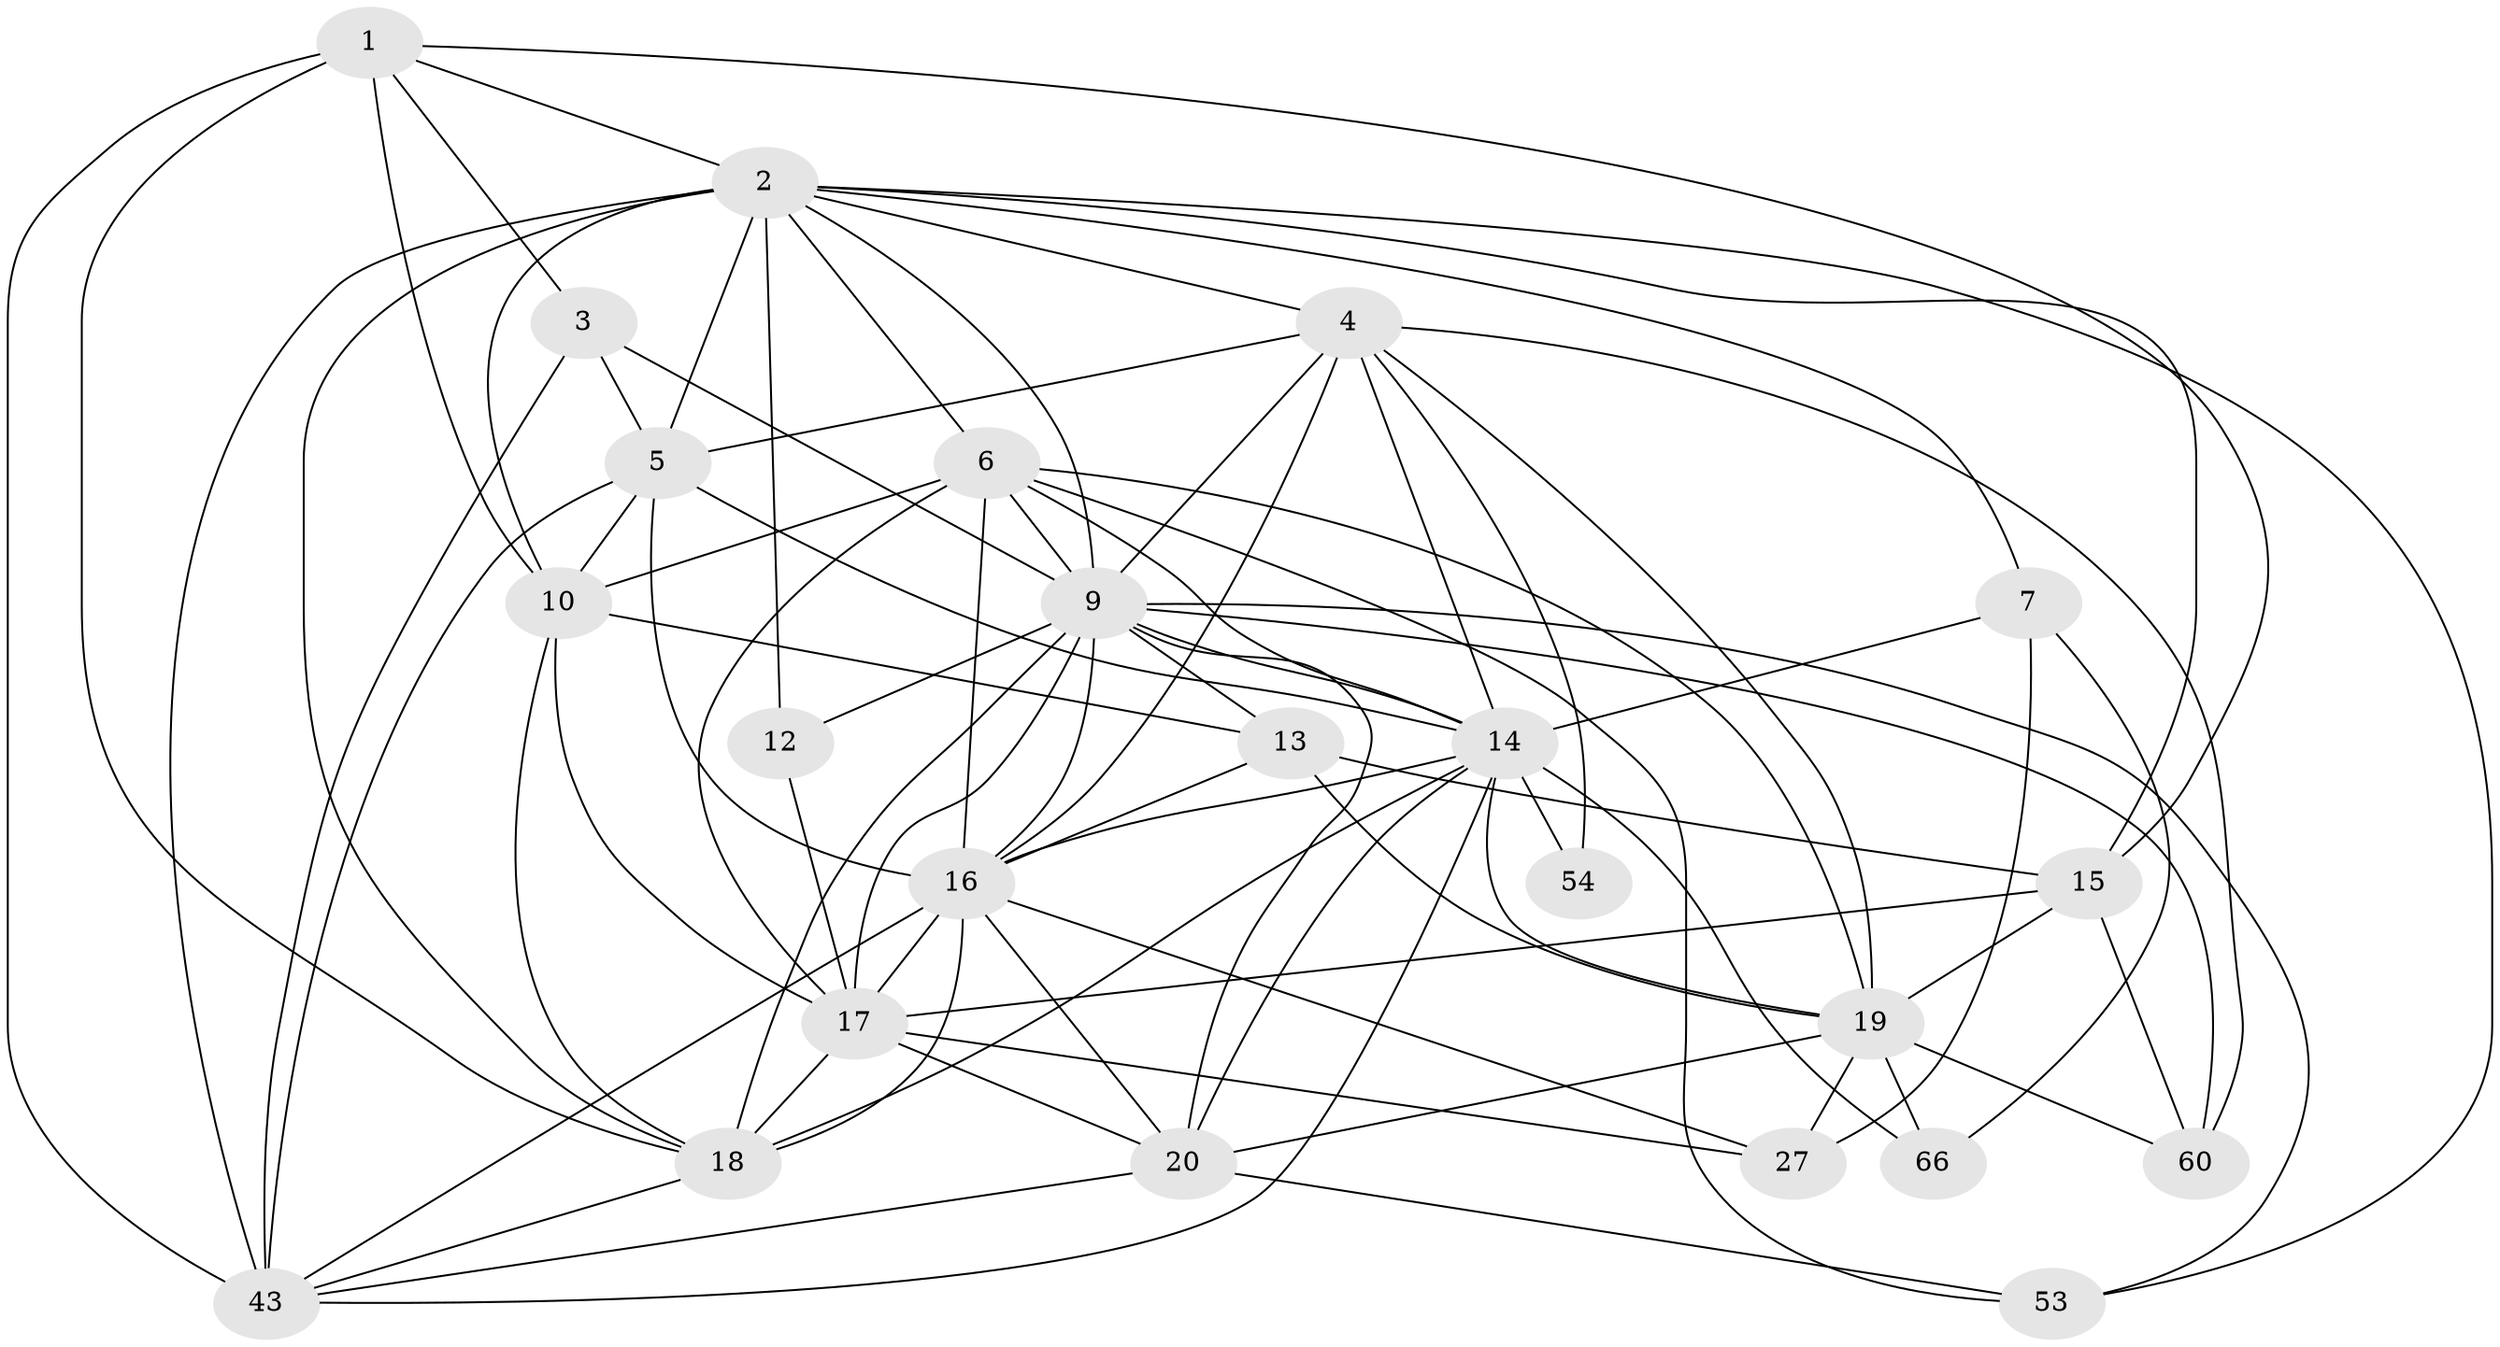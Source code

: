 // original degree distribution, {4: 1.0}
// Generated by graph-tools (version 1.1) at 2025/20/03/04/25 18:20:33]
// undirected, 24 vertices, 82 edges
graph export_dot {
graph [start="1"]
  node [color=gray90,style=filled];
  1 [super="+38"];
  2 [super="+11+48"];
  3;
  4 [super="+30+22"];
  5 [super="+32+39"];
  6 [super="+8"];
  7;
  9 [super="+69+45+57+26"];
  10 [super="+63+74"];
  12;
  13 [super="+29"];
  14 [super="+44+67+23+21"];
  15 [super="+49+34"];
  16 [super="+33+25"];
  17 [super="+24+56"];
  18 [super="+47+68"];
  19 [super="+59+46"];
  20 [super="+31+80"];
  27;
  43 [super="+51"];
  53;
  54;
  60;
  66;
  1 -- 2;
  1 -- 43;
  1 -- 15;
  1 -- 3;
  1 -- 18;
  1 -- 10;
  2 -- 7;
  2 -- 5 [weight=2];
  2 -- 6;
  2 -- 9 [weight=2];
  2 -- 43;
  2 -- 12 [weight=2];
  2 -- 15;
  2 -- 18;
  2 -- 4;
  2 -- 53;
  2 -- 10 [weight=2];
  3 -- 43;
  3 -- 5;
  3 -- 9;
  4 -- 9 [weight=2];
  4 -- 16 [weight=2];
  4 -- 19;
  4 -- 60;
  4 -- 54;
  4 -- 14;
  4 -- 5;
  5 -- 43;
  5 -- 14;
  5 -- 16 [weight=3];
  5 -- 10;
  6 -- 16;
  6 -- 19;
  6 -- 53;
  6 -- 10;
  6 -- 17;
  6 -- 14;
  6 -- 9;
  7 -- 27;
  7 -- 66;
  7 -- 14;
  9 -- 13 [weight=2];
  9 -- 53;
  9 -- 17;
  9 -- 16;
  9 -- 18;
  9 -- 60;
  9 -- 14 [weight=2];
  9 -- 20 [weight=2];
  9 -- 12;
  10 -- 18;
  10 -- 17;
  10 -- 13;
  12 -- 17;
  13 -- 19;
  13 -- 16;
  13 -- 15;
  14 -- 54 [weight=3];
  14 -- 66;
  14 -- 16 [weight=4];
  14 -- 18 [weight=3];
  14 -- 19;
  14 -- 43;
  14 -- 20;
  15 -- 60;
  15 -- 19;
  15 -- 17;
  16 -- 17 [weight=2];
  16 -- 43;
  16 -- 27;
  16 -- 18;
  16 -- 20;
  17 -- 20;
  17 -- 18;
  17 -- 27;
  18 -- 43;
  19 -- 66 [weight=2];
  19 -- 20;
  19 -- 27;
  19 -- 60;
  20 -- 53;
  20 -- 43;
}
